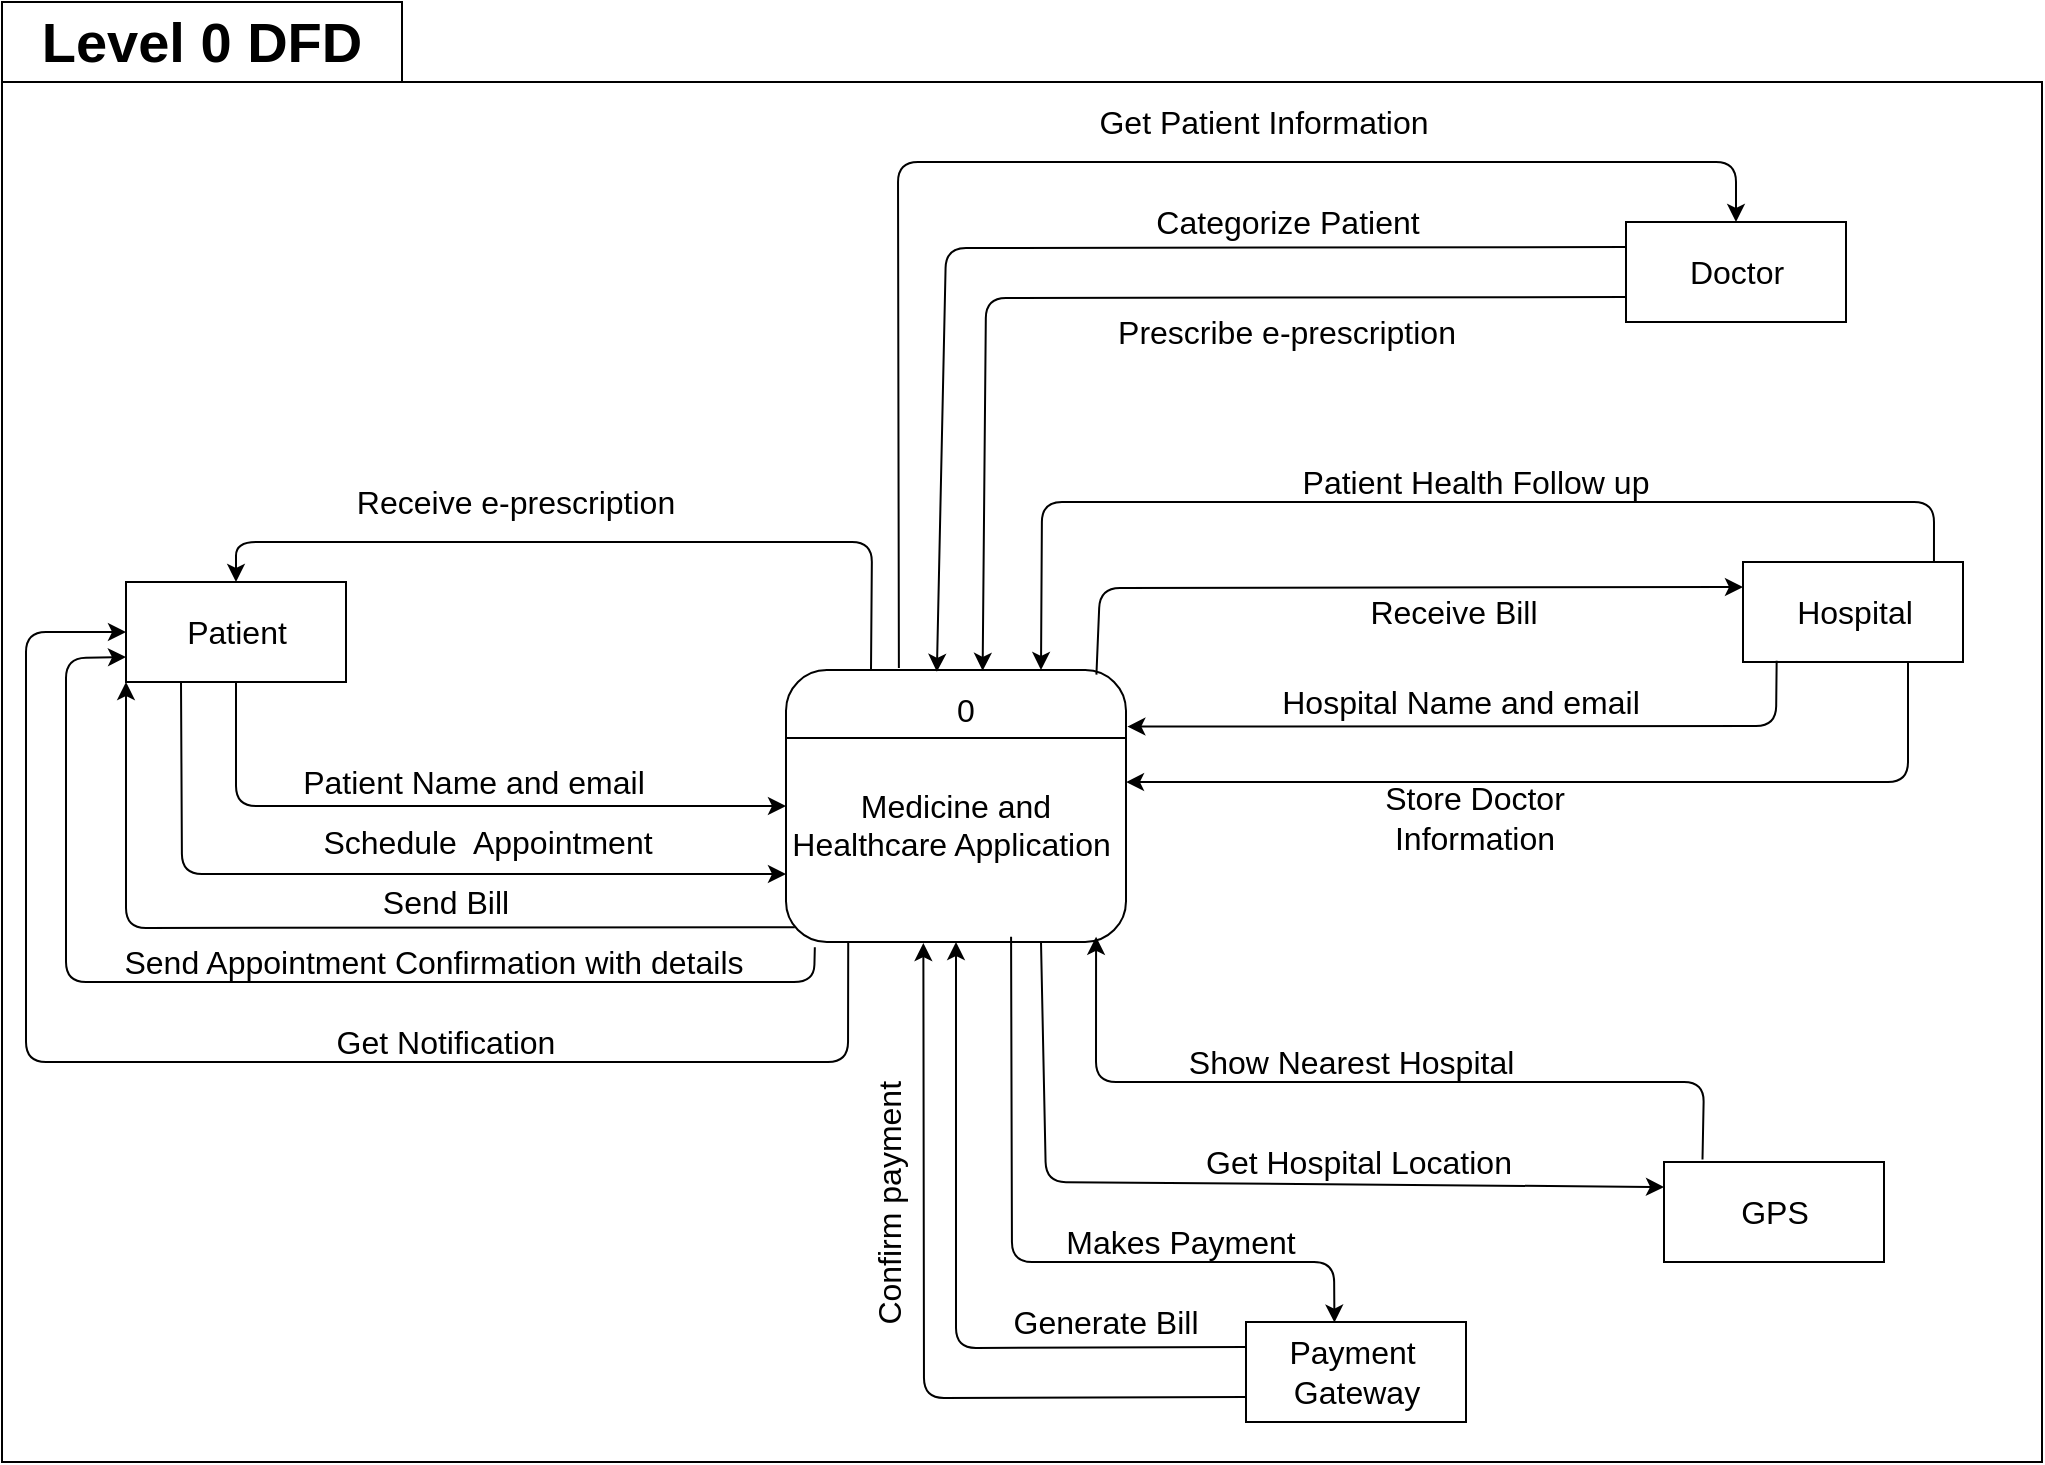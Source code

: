 <mxfile version="13.7.6" type="google" pages="2"><diagram id="n0ltQ5MOS4HCn6mkDo-N" name="Page-2"><mxGraphModel dx="3894" dy="2353" grid="1" gridSize="10" guides="1" tooltips="1" connect="1" arrows="1" fold="1" page="1" pageScale="1" pageWidth="1169" pageHeight="827" math="0" shadow="0"><root><mxCell id="7L7T8nn9Pk2g_AaVBzr5-0"/><mxCell id="7L7T8nn9Pk2g_AaVBzr5-1" parent="7L7T8nn9Pk2g_AaVBzr5-0"/><mxCell id="sIUhA7P2vgORAYLFx0n3-0" value="" style="rounded=0;whiteSpace=wrap;html=1;" parent="7L7T8nn9Pk2g_AaVBzr5-1" vertex="1"><mxGeometry x="-2220" y="-1510" width="1020" height="690" as="geometry"/></mxCell><mxCell id="AKsodkDoqC422xtEY7iV-0" value="&lt;font style=&quot;font-size: 28px&quot;&gt;&lt;b&gt;Level 0 DFD&lt;/b&gt;&lt;/font&gt;" style="text;html=1;fillColor=none;align=center;verticalAlign=middle;whiteSpace=wrap;rounded=0;strokeWidth=1;perimeterSpacing=1;strokeColor=#000000;" parent="7L7T8nn9Pk2g_AaVBzr5-1" vertex="1"><mxGeometry x="-2220" y="-1550" width="200" height="40" as="geometry"/></mxCell><mxCell id="LyWjm1lZr7exznHDwKu3-1" value="&lt;br style=&quot;font-size: 16px&quot;&gt;Medicine and Healthcare Application&amp;nbsp;" style="shape=ext;rounded=1;html=1;whiteSpace=wrap;fontSize=16;fontFamily=Helvetica;" parent="7L7T8nn9Pk2g_AaVBzr5-1" vertex="1"><mxGeometry x="-1828" y="-1216" width="170" height="136" as="geometry"/></mxCell><mxCell id="LyWjm1lZr7exznHDwKu3-2" value="" style="line;strokeWidth=1;fillColor=none;align=left;verticalAlign=middle;spacingTop=-1;spacingLeft=3;spacingRight=3;rotatable=0;labelPosition=right;points=[];portConstraint=eastwest;fontSize=16;fontFamily=Helvetica;" parent="7L7T8nn9Pk2g_AaVBzr5-1" vertex="1"><mxGeometry x="-1828" y="-1186" width="170" height="8" as="geometry"/></mxCell><mxCell id="LyWjm1lZr7exznHDwKu3-3" value="0" style="text;html=1;strokeColor=none;fillColor=none;align=center;verticalAlign=middle;whiteSpace=wrap;rounded=0;fontSize=16;fontFamily=Helvetica;" parent="7L7T8nn9Pk2g_AaVBzr5-1" vertex="1"><mxGeometry x="-1778" y="-1206" width="80" height="20" as="geometry"/></mxCell><mxCell id="fkoqMbYWAhvuqhhEELlv-0" value="Patient" style="html=1;fontSize=16;fontFamily=Helvetica;" parent="7L7T8nn9Pk2g_AaVBzr5-1" vertex="1"><mxGeometry x="-2158" y="-1260" width="110" height="50" as="geometry"/></mxCell><mxCell id="fkoqMbYWAhvuqhhEELlv-1" value="GPS" style="html=1;fontSize=16;fontFamily=Helvetica;" parent="7L7T8nn9Pk2g_AaVBzr5-1" vertex="1"><mxGeometry x="-1389" y="-970" width="110" height="50" as="geometry"/></mxCell><mxCell id="fkoqMbYWAhvuqhhEELlv-2" value="Hospital" style="html=1;fontSize=16;fontFamily=Helvetica;" parent="7L7T8nn9Pk2g_AaVBzr5-1" vertex="1"><mxGeometry x="-1349.5" y="-1270" width="110" height="50" as="geometry"/></mxCell><mxCell id="fkoqMbYWAhvuqhhEELlv-3" value="Doctor" style="html=1;fontSize=16;fontFamily=Helvetica;" parent="7L7T8nn9Pk2g_AaVBzr5-1" vertex="1"><mxGeometry x="-1408" y="-1440" width="110" height="50" as="geometry"/></mxCell><mxCell id="fkoqMbYWAhvuqhhEELlv-4" value="Payment&amp;nbsp;&lt;br&gt;Gateway" style="html=1;fontSize=16;fontFamily=Helvetica;" parent="7L7T8nn9Pk2g_AaVBzr5-1" vertex="1"><mxGeometry x="-1598" y="-890" width="110" height="50" as="geometry"/></mxCell><mxCell id="BB1X64zZvrNqUi1YJCht-0" value="" style="endArrow=classic;html=1;entryX=0;entryY=0.75;entryDx=0;entryDy=0;exitX=0.25;exitY=1;exitDx=0;exitDy=0;fontSize=16;" parent="7L7T8nn9Pk2g_AaVBzr5-1" source="fkoqMbYWAhvuqhhEELlv-0" target="LyWjm1lZr7exznHDwKu3-1" edge="1"><mxGeometry width="50" height="50" relative="1" as="geometry"><mxPoint x="-1618" y="-940" as="sourcePoint"/><mxPoint x="-1568" y="-990" as="targetPoint"/><Array as="points"><mxPoint x="-2130" y="-1114"/></Array></mxGeometry></mxCell><mxCell id="BB1X64zZvrNqUi1YJCht-1" value="" style="endArrow=classic;html=1;exitX=0.5;exitY=1;exitDx=0;exitDy=0;entryX=0;entryY=0.5;entryDx=0;entryDy=0;fontSize=16;" parent="7L7T8nn9Pk2g_AaVBzr5-1" source="fkoqMbYWAhvuqhhEELlv-0" target="LyWjm1lZr7exznHDwKu3-1" edge="1"><mxGeometry width="50" height="50" relative="1" as="geometry"><mxPoint x="-1618" y="-940" as="sourcePoint"/><mxPoint x="-1568" y="-990" as="targetPoint"/><Array as="points"><mxPoint x="-2103" y="-1148"/></Array></mxGeometry></mxCell><mxCell id="VKj2cX09CMtFDQlicGq6-0" value="Patient Name and email" style="text;html=1;strokeColor=none;fillColor=none;align=center;verticalAlign=middle;whiteSpace=wrap;rounded=0;fontSize=16;" parent="7L7T8nn9Pk2g_AaVBzr5-1" vertex="1"><mxGeometry x="-2080" y="-1168" width="192" height="16" as="geometry"/></mxCell><mxCell id="VKj2cX09CMtFDQlicGq6-2" value="Schedule&amp;nbsp; Appointment" style="text;html=1;strokeColor=none;fillColor=none;align=center;verticalAlign=middle;whiteSpace=wrap;rounded=0;fontSize=16;" parent="7L7T8nn9Pk2g_AaVBzr5-1" vertex="1"><mxGeometry x="-2068" y="-1140" width="182" height="20" as="geometry"/></mxCell><mxCell id="VKj2cX09CMtFDQlicGq6-3" value="" style="endArrow=classic;html=1;fontSize=16;exitX=0.026;exitY=0.946;exitDx=0;exitDy=0;exitPerimeter=0;entryX=0;entryY=1;entryDx=0;entryDy=0;" parent="7L7T8nn9Pk2g_AaVBzr5-1" source="LyWjm1lZr7exznHDwKu3-1" target="fkoqMbYWAhvuqhhEELlv-0" edge="1"><mxGeometry width="50" height="50" relative="1" as="geometry"><mxPoint x="-2078" y="-1030" as="sourcePoint"/><mxPoint x="-2028" y="-1080" as="targetPoint"/><Array as="points"><mxPoint x="-2158" y="-1087"/></Array></mxGeometry></mxCell><mxCell id="VKj2cX09CMtFDQlicGq6-4" value="" style="endArrow=classic;html=1;fontSize=16;exitX=0.026;exitY=0.946;exitDx=0;exitDy=0;exitPerimeter=0;entryX=0;entryY=0.75;entryDx=0;entryDy=0;" parent="7L7T8nn9Pk2g_AaVBzr5-1" target="fkoqMbYWAhvuqhhEELlv-0" edge="1"><mxGeometry width="50" height="50" relative="1" as="geometry"><mxPoint x="-1813.58" y="-1077.344" as="sourcePoint"/><mxPoint x="-2148" y="-1200" as="targetPoint"/><Array as="points"><mxPoint x="-1814" y="-1060"/><mxPoint x="-1998" y="-1060"/><mxPoint x="-2188" y="-1060"/><mxPoint x="-2188" y="-1222"/></Array></mxGeometry></mxCell><mxCell id="VKj2cX09CMtFDQlicGq6-5" value="" style="endArrow=classic;html=1;fontSize=16;entryX=0;entryY=0.5;entryDx=0;entryDy=0;exitX=0.183;exitY=1.004;exitDx=0;exitDy=0;exitPerimeter=0;" parent="7L7T8nn9Pk2g_AaVBzr5-1" source="LyWjm1lZr7exznHDwKu3-1" target="fkoqMbYWAhvuqhhEELlv-0" edge="1"><mxGeometry width="50" height="50" relative="1" as="geometry"><mxPoint x="-1804" y="-1040" as="sourcePoint"/><mxPoint x="-2138" y="-1190" as="targetPoint"/><Array as="points"><mxPoint x="-1797" y="-1020"/><mxPoint x="-2008" y="-1020"/><mxPoint x="-2208" y="-1020"/><mxPoint x="-2208" y="-1235"/></Array></mxGeometry></mxCell><mxCell id="VKj2cX09CMtFDQlicGq6-6" value="Send Bill" style="text;html=1;strokeColor=none;fillColor=none;align=center;verticalAlign=middle;whiteSpace=wrap;rounded=0;fontSize=16;" parent="7L7T8nn9Pk2g_AaVBzr5-1" vertex="1"><mxGeometry x="-2064" y="-1110" width="132" height="20" as="geometry"/></mxCell><mxCell id="VKj2cX09CMtFDQlicGq6-7" value="Send Appointment Confirmation with details" style="text;html=1;strokeColor=none;fillColor=none;align=center;verticalAlign=middle;whiteSpace=wrap;rounded=0;fontSize=16;" parent="7L7T8nn9Pk2g_AaVBzr5-1" vertex="1"><mxGeometry x="-2170" y="-1080" width="332" height="20" as="geometry"/></mxCell><mxCell id="Wsm2ka8TkvAC6tWOF1g0-0" value="" style="endArrow=classic;html=1;fontSize=16;entryX=0.404;entryY=1.004;entryDx=0;entryDy=0;entryPerimeter=0;exitX=0;exitY=0.75;exitDx=0;exitDy=0;" parent="7L7T8nn9Pk2g_AaVBzr5-1" source="fkoqMbYWAhvuqhhEELlv-4" target="LyWjm1lZr7exznHDwKu3-1" edge="1"><mxGeometry width="50" height="50" relative="1" as="geometry"><mxPoint x="-1758" y="-920" as="sourcePoint"/><mxPoint x="-1708" y="-970" as="targetPoint"/><Array as="points"><mxPoint x="-1759" y="-852"/></Array></mxGeometry></mxCell><mxCell id="Wsm2ka8TkvAC6tWOF1g0-1" value="" style="endArrow=classic;html=1;fontSize=16;entryX=0.402;entryY=0.006;entryDx=0;entryDy=0;entryPerimeter=0;exitX=0.662;exitY=0.981;exitDx=0;exitDy=0;exitPerimeter=0;" parent="7L7T8nn9Pk2g_AaVBzr5-1" source="LyWjm1lZr7exznHDwKu3-1" target="fkoqMbYWAhvuqhhEELlv-4" edge="1"><mxGeometry width="50" height="50" relative="1" as="geometry"><mxPoint x="-1758" y="-920" as="sourcePoint"/><mxPoint x="-1708" y="-970" as="targetPoint"/><Array as="points"><mxPoint x="-1715" y="-920"/><mxPoint x="-1554" y="-920"/></Array></mxGeometry></mxCell><mxCell id="Wsm2ka8TkvAC6tWOF1g0-2" value="Makes Payment " style="text;html=1;strokeColor=none;fillColor=none;align=center;verticalAlign=middle;whiteSpace=wrap;rounded=0;fontSize=16;" parent="7L7T8nn9Pk2g_AaVBzr5-1" vertex="1"><mxGeometry x="-1710" y="-940" width="159" height="20" as="geometry"/></mxCell><mxCell id="Wsm2ka8TkvAC6tWOF1g0-3" value="Confirm payment" style="text;html=1;strokeColor=none;fillColor=none;align=center;verticalAlign=middle;whiteSpace=wrap;rounded=0;fontSize=16;rotation=-90;" parent="7L7T8nn9Pk2g_AaVBzr5-1" vertex="1"><mxGeometry x="-1859.75" y="-960" width="166.25" height="20" as="geometry"/></mxCell><mxCell id="Wsm2ka8TkvAC6tWOF1g0-4" value="" style="endArrow=classic;html=1;fontSize=16;exitX=0.75;exitY=1;exitDx=0;exitDy=0;entryX=0;entryY=0.25;entryDx=0;entryDy=0;" parent="7L7T8nn9Pk2g_AaVBzr5-1" source="LyWjm1lZr7exznHDwKu3-1" target="fkoqMbYWAhvuqhhEELlv-1" edge="1"><mxGeometry width="50" height="50" relative="1" as="geometry"><mxPoint x="-1468" y="-1000" as="sourcePoint"/><mxPoint x="-1518" y="-950" as="targetPoint"/><Array as="points"><mxPoint x="-1698" y="-960"/></Array></mxGeometry></mxCell><mxCell id="Wsm2ka8TkvAC6tWOF1g0-5" value="" style="endArrow=classic;html=1;fontSize=16;entryX=0.912;entryY=0.981;entryDx=0;entryDy=0;exitX=0.175;exitY=-0.025;exitDx=0;exitDy=0;exitPerimeter=0;entryPerimeter=0;" parent="7L7T8nn9Pk2g_AaVBzr5-1" source="fkoqMbYWAhvuqhhEELlv-1" target="LyWjm1lZr7exznHDwKu3-1" edge="1"><mxGeometry width="50" height="50" relative="1" as="geometry"><mxPoint x="-1518" y="-950" as="sourcePoint"/><mxPoint x="-1468" y="-1000" as="targetPoint"/><Array as="points"><mxPoint x="-1369" y="-1010"/><mxPoint x="-1673" y="-1010"/></Array></mxGeometry></mxCell><mxCell id="Wsm2ka8TkvAC6tWOF1g0-12" value="&lt;div&gt;Show Nearest Hospital&amp;nbsp;&lt;br&gt;&lt;/div&gt;" style="text;html=1;strokeColor=none;fillColor=none;align=center;verticalAlign=middle;whiteSpace=wrap;rounded=0;fontSize=16;" parent="7L7T8nn9Pk2g_AaVBzr5-1" vertex="1"><mxGeometry x="-1637" y="-1030" width="188" height="20" as="geometry"/></mxCell><mxCell id="Wsm2ka8TkvAC6tWOF1g0-13" value="Get Hospital Location" style="text;html=1;strokeColor=none;fillColor=none;align=center;verticalAlign=middle;whiteSpace=wrap;rounded=0;fontSize=16;" parent="7L7T8nn9Pk2g_AaVBzr5-1" vertex="1"><mxGeometry x="-1642.63" y="-980" width="202.63" height="20" as="geometry"/></mxCell><mxCell id="Wsm2ka8TkvAC6tWOF1g0-15" value="" style="endArrow=classic;html=1;fontSize=16;entryX=1;entryY=0.412;entryDx=0;entryDy=0;entryPerimeter=0;exitX=0.75;exitY=1;exitDx=0;exitDy=0;" parent="7L7T8nn9Pk2g_AaVBzr5-1" source="fkoqMbYWAhvuqhhEELlv-2" target="LyWjm1lZr7exznHDwKu3-1" edge="1"><mxGeometry width="50" height="50" relative="1" as="geometry"><mxPoint x="-1678" y="-970" as="sourcePoint"/><mxPoint x="-1628" y="-1020" as="targetPoint"/><Array as="points"><mxPoint x="-1267" y="-1160"/></Array></mxGeometry></mxCell><mxCell id="Wsm2ka8TkvAC6tWOF1g0-16" value="" style="endArrow=classic;html=1;fontSize=16;entryX=0;entryY=0.25;entryDx=0;entryDy=0;exitX=0.913;exitY=0.017;exitDx=0;exitDy=0;exitPerimeter=0;" parent="7L7T8nn9Pk2g_AaVBzr5-1" source="LyWjm1lZr7exznHDwKu3-1" target="fkoqMbYWAhvuqhhEELlv-2" edge="1"><mxGeometry width="50" height="50" relative="1" as="geometry"><mxPoint x="-1678" y="-970" as="sourcePoint"/><mxPoint x="-1628" y="-1020" as="targetPoint"/><Array as="points"><mxPoint x="-1671" y="-1257"/></Array></mxGeometry></mxCell><mxCell id="Wsm2ka8TkvAC6tWOF1g0-17" value="" style="endArrow=classic;html=1;fontSize=16;exitX=0.153;exitY=0.987;exitDx=0;exitDy=0;exitPerimeter=0;entryX=1.004;entryY=-0.216;entryDx=0;entryDy=0;entryPerimeter=0;" parent="7L7T8nn9Pk2g_AaVBzr5-1" source="fkoqMbYWAhvuqhhEELlv-2" target="LyWjm1lZr7exznHDwKu3-2" edge="1"><mxGeometry width="50" height="50" relative="1" as="geometry"><mxPoint x="-1628" y="-1020" as="sourcePoint"/><mxPoint x="-1638" y="-1190" as="targetPoint"/><Array as="points"><mxPoint x="-1333" y="-1188"/></Array></mxGeometry></mxCell><mxCell id="Wsm2ka8TkvAC6tWOF1g0-18" value="" style="endArrow=classic;html=1;fontSize=16;entryX=0.75;entryY=0;entryDx=0;entryDy=0;exitX=0.868;exitY=-0.004;exitDx=0;exitDy=0;exitPerimeter=0;" parent="7L7T8nn9Pk2g_AaVBzr5-1" source="fkoqMbYWAhvuqhhEELlv-2" target="LyWjm1lZr7exznHDwKu3-1" edge="1"><mxGeometry width="50" height="50" relative="1" as="geometry"><mxPoint x="-1254" y="-1272" as="sourcePoint"/><mxPoint x="-1558" y="-970" as="targetPoint"/><Array as="points"><mxPoint x="-1254" y="-1300"/><mxPoint x="-1700" y="-1300"/></Array></mxGeometry></mxCell><mxCell id="Wsm2ka8TkvAC6tWOF1g0-19" value="Patient Health Follow up" style="text;html=1;strokeColor=none;fillColor=none;align=center;verticalAlign=middle;whiteSpace=wrap;rounded=0;fontSize=16;" parent="7L7T8nn9Pk2g_AaVBzr5-1" vertex="1"><mxGeometry x="-1608" y="-1320" width="250" height="20" as="geometry"/></mxCell><mxCell id="Wsm2ka8TkvAC6tWOF1g0-20" value="" style="endArrow=classic;html=1;fontSize=16;exitX=0.25;exitY=0;exitDx=0;exitDy=0;entryX=0.5;entryY=0;entryDx=0;entryDy=0;" parent="7L7T8nn9Pk2g_AaVBzr5-1" source="LyWjm1lZr7exznHDwKu3-1" target="fkoqMbYWAhvuqhhEELlv-0" edge="1"><mxGeometry width="50" height="50" relative="1" as="geometry"><mxPoint x="-1768" y="-890" as="sourcePoint"/><mxPoint x="-2272.286" y="-910" as="targetPoint"/><Array as="points"><mxPoint x="-1785" y="-1280"/><mxPoint x="-2103" y="-1280"/></Array></mxGeometry></mxCell><mxCell id="Wsm2ka8TkvAC6tWOF1g0-21" value="Receive e-prescription" style="text;html=1;strokeColor=none;fillColor=none;align=center;verticalAlign=middle;whiteSpace=wrap;rounded=0;fontSize=16;" parent="7L7T8nn9Pk2g_AaVBzr5-1" vertex="1"><mxGeometry x="-2078" y="-1310" width="230" height="20" as="geometry"/></mxCell><mxCell id="Wsm2ka8TkvAC6tWOF1g0-22" value="" style="endArrow=classic;html=1;fontSize=16;entryX=0.5;entryY=1;entryDx=0;entryDy=0;exitX=0;exitY=0.25;exitDx=0;exitDy=0;" parent="7L7T8nn9Pk2g_AaVBzr5-1" source="fkoqMbYWAhvuqhhEELlv-4" target="LyWjm1lZr7exznHDwKu3-1" edge="1"><mxGeometry width="50" height="50" relative="1" as="geometry"><mxPoint x="-1558" y="-980" as="sourcePoint"/><mxPoint x="-1508" y="-1030" as="targetPoint"/><Array as="points"><mxPoint x="-1743" y="-877"/></Array></mxGeometry></mxCell><mxCell id="Wsm2ka8TkvAC6tWOF1g0-23" value="Generate Bill" style="text;html=1;strokeColor=none;fillColor=none;align=center;verticalAlign=middle;whiteSpace=wrap;rounded=0;fontSize=16;" parent="7L7T8nn9Pk2g_AaVBzr5-1" vertex="1"><mxGeometry x="-1738" y="-900" width="140" height="20" as="geometry"/></mxCell><mxCell id="Wsm2ka8TkvAC6tWOF1g0-25" value="Store Doctor&lt;br/&gt;Information&lt;br/&gt;" style="text;html=1;strokeColor=none;fillColor=none;align=center;verticalAlign=middle;whiteSpace=wrap;rounded=0;fontSize=16;" parent="7L7T8nn9Pk2g_AaVBzr5-1" vertex="1"><mxGeometry x="-1578" y="-1152" width="189" height="20" as="geometry"/></mxCell><mxCell id="Wsm2ka8TkvAC6tWOF1g0-26" value="Hospital Name and email" style="text;html=1;strokeColor=none;fillColor=none;align=center;verticalAlign=middle;whiteSpace=wrap;rounded=0;fontSize=16;" parent="7L7T8nn9Pk2g_AaVBzr5-1" vertex="1"><mxGeometry x="-1593.5" y="-1210" width="204.5" height="20" as="geometry"/></mxCell><mxCell id="Wsm2ka8TkvAC6tWOF1g0-27" value="Receive Bill" style="text;html=1;strokeColor=none;fillColor=none;align=center;verticalAlign=middle;whiteSpace=wrap;rounded=0;fontSize=16;" parent="7L7T8nn9Pk2g_AaVBzr5-1" vertex="1"><mxGeometry x="-1599" y="-1255" width="210" height="20" as="geometry"/></mxCell><mxCell id="Wsm2ka8TkvAC6tWOF1g0-31" value="" style="endArrow=classic;html=1;fontSize=16;exitX=0;exitY=0.75;exitDx=0;exitDy=0;entryX=0.604;entryY=-0.479;entryDx=0;entryDy=0;entryPerimeter=0;" parent="7L7T8nn9Pk2g_AaVBzr5-1" source="fkoqMbYWAhvuqhhEELlv-3" target="LyWjm1lZr7exznHDwKu3-3" edge="1"><mxGeometry width="50" height="50" relative="1" as="geometry"><mxPoint x="-1678" y="-980" as="sourcePoint"/><mxPoint x="-1718" y="-1220" as="targetPoint"/><Array as="points"><mxPoint x="-1728" y="-1402"/></Array></mxGeometry></mxCell><mxCell id="Wsm2ka8TkvAC6tWOF1g0-32" value="Prescribe e-prescription&lt;br/&gt;" style="text;html=1;strokeColor=none;fillColor=none;align=center;verticalAlign=middle;whiteSpace=wrap;rounded=0;fontSize=16;" parent="7L7T8nn9Pk2g_AaVBzr5-1" vertex="1"><mxGeometry x="-1698" y="-1400" width="241.25" height="30" as="geometry"/></mxCell><mxCell id="Wsm2ka8TkvAC6tWOF1g0-33" value="" style="endArrow=classic;html=1;fontSize=16;exitX=0;exitY=0.25;exitDx=0;exitDy=0;entryX=0.318;entryY=-0.455;entryDx=0;entryDy=0;entryPerimeter=0;" parent="7L7T8nn9Pk2g_AaVBzr5-1" source="fkoqMbYWAhvuqhhEELlv-3" target="LyWjm1lZr7exznHDwKu3-3" edge="1"><mxGeometry width="50" height="50" relative="1" as="geometry"><mxPoint x="-1848" y="-1370" as="sourcePoint"/><mxPoint x="-1748" y="-1220" as="targetPoint"/><Array as="points"><mxPoint x="-1748" y="-1427"/></Array></mxGeometry></mxCell><mxCell id="Wsm2ka8TkvAC6tWOF1g0-34" value="Categorize Patient" style="text;html=1;strokeColor=none;fillColor=none;align=center;verticalAlign=middle;whiteSpace=wrap;rounded=0;fontSize=16;" parent="7L7T8nn9Pk2g_AaVBzr5-1" vertex="1"><mxGeometry x="-1675.25" y="-1450" width="195.62" height="20" as="geometry"/></mxCell><mxCell id="Wsm2ka8TkvAC6tWOF1g0-36" value="" style="endArrow=classic;html=1;fontSize=16;entryX=0.5;entryY=0;entryDx=0;entryDy=0;exitX=0.332;exitY=-0.007;exitDx=0;exitDy=0;exitPerimeter=0;" parent="7L7T8nn9Pk2g_AaVBzr5-1" source="LyWjm1lZr7exznHDwKu3-1" target="fkoqMbYWAhvuqhhEELlv-3" edge="1"><mxGeometry width="50" height="50" relative="1" as="geometry"><mxPoint x="-1508" y="-1070" as="sourcePoint"/><mxPoint x="-1458" y="-1120" as="targetPoint"/><Array as="points"><mxPoint x="-1772" y="-1470"/><mxPoint x="-1353" y="-1470"/></Array></mxGeometry></mxCell><mxCell id="Wsm2ka8TkvAC6tWOF1g0-37" value="&lt;div&gt;Get Patient Information&lt;br&gt;&lt;/div&gt;" style="text;html=1;strokeColor=none;fillColor=none;align=center;verticalAlign=middle;whiteSpace=wrap;rounded=0;fontSize=16;" parent="7L7T8nn9Pk2g_AaVBzr5-1" vertex="1"><mxGeometry x="-1710" y="-1500" width="242.44" height="20" as="geometry"/></mxCell><mxCell id="fxqT4SPPS3BI62hIH9YG-0" value="&lt;font style=&quot;font-size: 16px&quot;&gt;Get Notification&lt;/font&gt;" style="text;html=1;strokeColor=none;fillColor=none;align=center;verticalAlign=middle;whiteSpace=wrap;rounded=0;" parent="7L7T8nn9Pk2g_AaVBzr5-1" vertex="1"><mxGeometry x="-2057" y="-1040" width="118" height="20" as="geometry"/></mxCell></root></mxGraphModel></diagram><diagram id="VMus7tJ1jQFnTEHc7Ryu" name="Page-1"><mxGraphModel dx="4228" dy="2503" grid="1" gridSize="10" guides="1" tooltips="1" connect="1" arrows="1" fold="1" page="1" pageScale="1" pageWidth="1169" pageHeight="827" math="0" shadow="0"><root><mxCell id="0"/><mxCell id="1" parent="0"/><mxCell id="uEfOJvL43_lQX-AQv-xb-26" value="" style="rounded=0;whiteSpace=wrap;html=1;" parent="1" vertex="1"><mxGeometry x="-2250" y="-960" width="1330" height="1310" as="geometry"/></mxCell><mxCell id="11O_8xqTMvR5he0SFy9h-5" value="" style="endArrow=classic;html=1;exitX=0.25;exitY=1;exitDx=0;exitDy=0;entryX=0.5;entryY=0;entryDx=0;entryDy=0;" parent="1" source="xlh1G5fPJGvADs1FMbXj-70" target="11O_8xqTMvR5he0SFy9h-4" edge="1"><mxGeometry width="50" height="50" relative="1" as="geometry"><mxPoint x="-1600" y="-100" as="sourcePoint"/><mxPoint x="-1650" y="-50" as="targetPoint"/><Array as="points"><mxPoint x="-1460" y="-340"/><mxPoint x="-1595" y="-340"/></Array></mxGeometry></mxCell><mxCell id="xlh1G5fPJGvADs1FMbXj-3" value="&lt;br style=&quot;font-size: 18px;&quot;&gt;patient&amp;nbsp;&lt;br style=&quot;font-size: 18px;&quot;&gt;Registration" style="shape=ext;rounded=1;html=1;whiteSpace=wrap;fontSize=18;fontFamily=Helvetica;" parent="1" vertex="1"><mxGeometry x="-2037.5" y="-370" width="150" height="110" as="geometry"/></mxCell><mxCell id="xlh1G5fPJGvADs1FMbXj-4" value="Patient" style="html=1;fontSize=18;fontFamily=Helvetica;" parent="1" vertex="1"><mxGeometry x="-2017.5" y="-610" width="110" height="50" as="geometry"/></mxCell><mxCell id="xlh1G5fPJGvADs1FMbXj-5" value="" style="line;strokeWidth=1;fillColor=none;align=left;verticalAlign=middle;spacingTop=-1;spacingLeft=3;spacingRight=3;rotatable=0;labelPosition=right;points=[];portConstraint=eastwest;fontSize=18;fontFamily=Helvetica;" parent="1" vertex="1"><mxGeometry x="-2037.5" y="-340" width="150" height="8" as="geometry"/></mxCell><mxCell id="xlh1G5fPJGvADs1FMbXj-10" value="" style="shape=partialRectangle;whiteSpace=wrap;html=1;left=0;right=0;fillColor=none;fontSize=18;fontFamily=Helvetica;" parent="1" vertex="1"><mxGeometry x="-1822.5" y="-650" width="235" height="50" as="geometry"/></mxCell><mxCell id="xlh1G5fPJGvADs1FMbXj-11" value="" style="line;strokeWidth=2;direction=south;html=1;fontSize=18;fontFamily=Helvetica;" parent="1" vertex="1"><mxGeometry x="-1827.5" y="-650" width="10" height="50" as="geometry"/></mxCell><mxCell id="xlh1G5fPJGvADs1FMbXj-13" value="" style="line;strokeWidth=2;direction=south;html=1;fontSize=18;fontFamily=Helvetica;" parent="1" vertex="1"><mxGeometry x="-1777.5" y="-650" width="10" height="50" as="geometry"/></mxCell><mxCell id="xlh1G5fPJGvADs1FMbXj-14" value="1.0" style="text;html=1;strokeColor=none;fillColor=none;align=center;verticalAlign=middle;whiteSpace=wrap;rounded=0;fontSize=18;fontFamily=Helvetica;" parent="1" vertex="1"><mxGeometry x="-1987.5" y="-360" width="50" height="20" as="geometry"/></mxCell><mxCell id="xlh1G5fPJGvADs1FMbXj-15" value="D1" style="text;html=1;strokeColor=none;fillColor=none;align=center;verticalAlign=middle;whiteSpace=wrap;rounded=0;fontSize=18;fontFamily=Helvetica;" parent="1" vertex="1"><mxGeometry x="-1817.5" y="-645" width="40" height="40" as="geometry"/></mxCell><mxCell id="xlh1G5fPJGvADs1FMbXj-16" value="Patient Information" style="text;html=1;strokeColor=none;fillColor=none;align=center;verticalAlign=middle;whiteSpace=wrap;rounded=0;fontSize=18;fontFamily=Helvetica;" parent="1" vertex="1"><mxGeometry x="-1772.5" y="-645" width="160" height="40" as="geometry"/></mxCell><mxCell id="xlh1G5fPJGvADs1FMbXj-17" value="" style="endArrow=classic;html=1;fontSize=18;exitX=0.5;exitY=1;exitDx=0;exitDy=0;entryX=0.5;entryY=0;entryDx=0;entryDy=0;fontFamily=Helvetica;" parent="1" source="xlh1G5fPJGvADs1FMbXj-4" target="xlh1G5fPJGvADs1FMbXj-3" edge="1"><mxGeometry width="50" height="50" relative="1" as="geometry"><mxPoint x="-1757.5" y="-300" as="sourcePoint"/><mxPoint x="-1707.5" y="-350" as="targetPoint"/></mxGeometry></mxCell><mxCell id="xlh1G5fPJGvADs1FMbXj-18" value="" style="endArrow=classic;html=1;fontSize=18;exitX=1;exitY=0.5;exitDx=0;exitDy=0;entryX=0.75;entryY=0.5;entryDx=0;entryDy=0;entryPerimeter=0;fontFamily=Helvetica;" parent="1" source="xlh1G5fPJGvADs1FMbXj-3" target="xlh1G5fPJGvADs1FMbXj-11" edge="1"><mxGeometry width="50" height="50" relative="1" as="geometry"><mxPoint x="-1757.5" y="-450" as="sourcePoint"/><mxPoint x="-1707.5" y="-500" as="targetPoint"/><Array as="points"><mxPoint x="-1837.5" y="-315"/><mxPoint x="-1837.5" y="-612"/></Array></mxGeometry></mxCell><mxCell id="xlh1G5fPJGvADs1FMbXj-19" value="Patient Name &lt;br&gt;and email" style="text;html=1;strokeColor=none;fillColor=none;align=center;verticalAlign=middle;whiteSpace=wrap;rounded=0;fontSize=18;rotation=-90;fontFamily=Helvetica;" parent="1" vertex="1"><mxGeometry x="-2059" y="-475" width="155" height="20" as="geometry"/></mxCell><mxCell id="xlh1G5fPJGvADs1FMbXj-20" value="Store Patient Information" style="text;html=1;strokeColor=none;fillColor=none;align=center;verticalAlign=middle;whiteSpace=wrap;rounded=0;fontSize=18;rotation=-90;fontFamily=Helvetica;" parent="1" vertex="1"><mxGeometry x="-1962.5" y="-495" width="230" height="20" as="geometry"/></mxCell><mxCell id="xlh1G5fPJGvADs1FMbXj-21" value="" style="endArrow=classic;html=1;fontSize=18;exitX=0;exitY=0.5;exitDx=0;exitDy=0;entryX=0.5;entryY=0;entryDx=0;entryDy=0;fontFamily=Helvetica;" parent="1" source="xlh1G5fPJGvADs1FMbXj-4" target="xlh1G5fPJGvADs1FMbXj-22" edge="1"><mxGeometry width="50" height="50" relative="1" as="geometry"><mxPoint x="-1977.5" y="-290" as="sourcePoint"/><mxPoint x="-2067.5" y="-80" as="targetPoint"/><Array as="points"><mxPoint x="-2122.5" y="-585"/></Array></mxGeometry></mxCell><mxCell id="xlh1G5fPJGvADs1FMbXj-22" value="&lt;br&gt;Make&amp;nbsp;&lt;br&gt;Appointment" style="shape=ext;rounded=1;html=1;whiteSpace=wrap;fontSize=18;fontFamily=Helvetica;" parent="1" vertex="1"><mxGeometry x="-2197.5" y="-142" width="150" height="110" as="geometry"/></mxCell><mxCell id="xlh1G5fPJGvADs1FMbXj-23" value="" style="line;strokeWidth=1;fillColor=none;align=left;verticalAlign=middle;spacingTop=-1;spacingLeft=3;spacingRight=3;rotatable=0;labelPosition=right;points=[];portConstraint=eastwest;fontSize=18;fontFamily=Helvetica;" parent="1" vertex="1"><mxGeometry x="-2197.5" y="-112" width="150" height="8" as="geometry"/></mxCell><mxCell id="xlh1G5fPJGvADs1FMbXj-24" value="2.0" style="text;html=1;strokeColor=none;fillColor=none;align=center;verticalAlign=middle;whiteSpace=wrap;rounded=0;fontSize=18;fontFamily=Helvetica;" parent="1" vertex="1"><mxGeometry x="-2147.5" y="-132" width="50" height="20" as="geometry"/></mxCell><mxCell id="xlh1G5fPJGvADs1FMbXj-25" value="&lt;div style=&quot;text-align: center&quot;&gt;&lt;span&gt;Schedule&amp;nbsp; Appointment&lt;/span&gt;&lt;/div&gt;" style="text;whiteSpace=wrap;html=1;fontSize=18;rotation=-90;fontFamily=Helvetica;" parent="1" vertex="1"><mxGeometry x="-2235" y="-367.5" width="200" height="40" as="geometry"/></mxCell><mxCell id="xlh1G5fPJGvADs1FMbXj-31" value="" style="shape=partialRectangle;whiteSpace=wrap;html=1;left=0;right=0;fillColor=none;fontSize=18;fontFamily=Helvetica;" parent="1" vertex="1"><mxGeometry x="-1862.5" y="-30" width="235" height="50" as="geometry"/></mxCell><mxCell id="xlh1G5fPJGvADs1FMbXj-32" value="" style="line;strokeWidth=2;direction=south;html=1;fontSize=18;fontFamily=Helvetica;" parent="1" vertex="1"><mxGeometry x="-1867.5" y="-30" width="10" height="50" as="geometry"/></mxCell><mxCell id="xlh1G5fPJGvADs1FMbXj-33" value="" style="line;strokeWidth=2;direction=south;html=1;fontSize=18;fontFamily=Helvetica;" parent="1" vertex="1"><mxGeometry x="-1817.5" y="-30" width="10" height="50" as="geometry"/></mxCell><mxCell id="xlh1G5fPJGvADs1FMbXj-34" value="D4" style="text;html=1;strokeColor=none;fillColor=none;align=center;verticalAlign=middle;whiteSpace=wrap;rounded=0;fontSize=18;fontFamily=Helvetica;" parent="1" vertex="1"><mxGeometry x="-1857.5" y="-25" width="40" height="40" as="geometry"/></mxCell><mxCell id="xlh1G5fPJGvADs1FMbXj-35" value="Disease List" style="text;html=1;strokeColor=none;fillColor=none;align=center;verticalAlign=middle;whiteSpace=wrap;rounded=0;fontSize=18;fontFamily=Helvetica;" parent="1" vertex="1"><mxGeometry x="-1800" y="-25" width="125" height="40" as="geometry"/></mxCell><mxCell id="xlh1G5fPJGvADs1FMbXj-36" value="" style="shape=partialRectangle;whiteSpace=wrap;html=1;left=0;right=0;fillColor=none;fontSize=18;fontFamily=Helvetica;" parent="1" vertex="1"><mxGeometry x="-1862.5" y="-240" width="235" height="50" as="geometry"/></mxCell><mxCell id="xlh1G5fPJGvADs1FMbXj-37" value="" style="line;strokeWidth=2;direction=south;html=1;fontSize=18;fontFamily=Helvetica;" parent="1" vertex="1"><mxGeometry x="-1867.5" y="-240" width="10" height="50" as="geometry"/></mxCell><mxCell id="xlh1G5fPJGvADs1FMbXj-38" value="" style="line;strokeWidth=2;direction=south;html=1;fontSize=18;fontFamily=Helvetica;" parent="1" vertex="1"><mxGeometry x="-1817.5" y="-240" width="10" height="50" as="geometry"/></mxCell><mxCell id="xlh1G5fPJGvADs1FMbXj-39" value="D2" style="text;html=1;strokeColor=none;fillColor=none;align=center;verticalAlign=middle;whiteSpace=wrap;rounded=0;fontSize=18;fontFamily=Helvetica;" parent="1" vertex="1"><mxGeometry x="-1857.5" y="-235" width="40" height="40" as="geometry"/></mxCell><mxCell id="xlh1G5fPJGvADs1FMbXj-40" value="Hospital Information" style="text;html=1;strokeColor=none;fillColor=none;align=center;verticalAlign=middle;whiteSpace=wrap;rounded=0;fontSize=18;fontFamily=Helvetica;" parent="1" vertex="1"><mxGeometry x="-1812.5" y="-235" width="185" height="40" as="geometry"/></mxCell><mxCell id="xlh1G5fPJGvADs1FMbXj-41" value="" style="endArrow=classic;html=1;fontFamily=Helvetica;fontSize=18;exitX=0;exitY=0.5;exitDx=0;exitDy=0;entryX=0.842;entryY=-0.019;entryDx=0;entryDy=0;entryPerimeter=0;" parent="1" source="xlh1G5fPJGvADs1FMbXj-36" target="xlh1G5fPJGvADs1FMbXj-22" edge="1"><mxGeometry width="50" height="50" relative="1" as="geometry"><mxPoint x="-1837.5" y="-160" as="sourcePoint"/><mxPoint x="-1887.5" y="-110" as="targetPoint"/><Array as="points"><mxPoint x="-1967.5" y="-215"/><mxPoint x="-2071.5" y="-215"/></Array></mxGeometry></mxCell><mxCell id="xlh1G5fPJGvADs1FMbXj-42" value="" style="endArrow=classic;html=1;fontFamily=Helvetica;fontSize=18;exitX=0.514;exitY=0.457;exitDx=0;exitDy=0;entryX=1;entryY=0.5;entryDx=0;entryDy=0;exitPerimeter=0;" parent="1" source="xlh1G5fPJGvADs1FMbXj-83" target="xlh1G5fPJGvADs1FMbXj-22" edge="1"><mxGeometry width="50" height="50" relative="1" as="geometry"><mxPoint x="-1857.5" y="-85" as="sourcePoint"/><mxPoint x="-1887.5" y="-110" as="targetPoint"/><Array as="points"/></mxGeometry></mxCell><mxCell id="xlh1G5fPJGvADs1FMbXj-43" value="" style="endArrow=classic;html=1;fontFamily=Helvetica;fontSize=18;exitX=0.75;exitY=0.5;exitDx=0;exitDy=0;entryX=0.75;entryY=1;entryDx=0;entryDy=0;exitPerimeter=0;" parent="1" source="xlh1G5fPJGvADs1FMbXj-32" target="xlh1G5fPJGvADs1FMbXj-22" edge="1"><mxGeometry width="50" height="50" relative="1" as="geometry"><mxPoint x="-1837.5" y="-160" as="sourcePoint"/><mxPoint x="-1887.5" y="-110" as="targetPoint"/><Array as="points"><mxPoint x="-1967.5" y="8"/><mxPoint x="-2084.5" y="8"/></Array></mxGeometry></mxCell><mxCell id="xlh1G5fPJGvADs1FMbXj-44" value="" style="endArrow=classic;html=1;fontFamily=Helvetica;fontSize=18;exitX=0.422;exitY=1.009;exitDx=0;exitDy=0;entryX=0.364;entryY=1.008;entryDx=0;entryDy=0;exitPerimeter=0;entryPerimeter=0;" parent="1" source="xlh1G5fPJGvADs1FMbXj-22" target="xlh1G5fPJGvADs1FMbXj-47" edge="1"><mxGeometry width="50" height="50" relative="1" as="geometry"><mxPoint x="-1627.5" y="-110" as="sourcePoint"/><mxPoint x="-1517.5" y="-270" as="targetPoint"/><Array as="points"><mxPoint x="-2134" y="160"/><mxPoint x="-1800" y="160"/><mxPoint x="-1458" y="160"/></Array></mxGeometry></mxCell><mxCell id="xlh1G5fPJGvADs1FMbXj-45" value="" style="endArrow=classic;html=1;fontFamily=Helvetica;fontSize=18;entryX=0.607;entryY=1.023;entryDx=0;entryDy=0;entryPerimeter=0;exitX=0.137;exitY=0.995;exitDx=0;exitDy=0;exitPerimeter=0;" parent="1" source="xlh1G5fPJGvADs1FMbXj-22" target="xlh1G5fPJGvADs1FMbXj-47" edge="1"><mxGeometry width="50" height="50" relative="1" as="geometry"><mxPoint x="-2120" y="80" as="sourcePoint"/><mxPoint x="-1577.5" y="-160" as="targetPoint"/><Array as="points"><mxPoint x="-2177" y="250"/><mxPoint x="-1421" y="250"/></Array></mxGeometry></mxCell><mxCell id="xlh1G5fPJGvADs1FMbXj-46" value="" style="endArrow=classic;html=1;fontFamily=Helvetica;fontSize=18;entryX=0.5;entryY=1;entryDx=0;entryDy=0;" parent="1" target="xlh1G5fPJGvADs1FMbXj-47" edge="1"><mxGeometry width="50" height="50" relative="1" as="geometry"><mxPoint x="-2150" y="-30" as="sourcePoint"/><mxPoint x="-1557.5" y="-60" as="targetPoint"/><Array as="points"><mxPoint x="-2150" y="210"/><mxPoint x="-1437" y="210"/></Array></mxGeometry></mxCell><mxCell id="xlh1G5fPJGvADs1FMbXj-47" value="&lt;br&gt;Confirm&amp;nbsp;&amp;nbsp;&lt;br&gt;Appointment" style="shape=ext;rounded=1;html=1;whiteSpace=wrap;fontSize=18;fontFamily=Helvetica;" parent="1" vertex="1"><mxGeometry x="-1512.5" y="-180" width="150" height="110" as="geometry"/></mxCell><mxCell id="xlh1G5fPJGvADs1FMbXj-48" value="" style="line;strokeWidth=1;fillColor=none;align=left;verticalAlign=middle;spacingTop=-1;spacingLeft=3;spacingRight=3;rotatable=0;labelPosition=right;points=[];portConstraint=eastwest;fontSize=18;fontFamily=Helvetica;" parent="1" vertex="1"><mxGeometry x="-1512.5" y="-150" width="150" height="8" as="geometry"/></mxCell><mxCell id="xlh1G5fPJGvADs1FMbXj-49" value="3.0" style="text;html=1;strokeColor=none;fillColor=none;align=center;verticalAlign=middle;whiteSpace=wrap;rounded=0;fontSize=18;fontFamily=Helvetica;" parent="1" vertex="1"><mxGeometry x="-1462.5" y="-170" width="50" height="20" as="geometry"/></mxCell><mxCell id="xlh1G5fPJGvADs1FMbXj-50" value="" style="endArrow=classic;html=1;fontFamily=Helvetica;fontSize=18;exitX=1;exitY=0.5;exitDx=0;exitDy=0;entryX=0;entryY=0.5;entryDx=0;entryDy=0;" parent="1" source="xlh1G5fPJGvADs1FMbXj-47" target="xlh1G5fPJGvADs1FMbXj-51" edge="1"><mxGeometry width="50" height="50" relative="1" as="geometry"><mxPoint x="-1637.5" y="-110" as="sourcePoint"/><mxPoint x="-1207.5" y="-130" as="targetPoint"/></mxGeometry></mxCell><mxCell id="xlh1G5fPJGvADs1FMbXj-51" value="Payment &lt;br&gt;Gateway" style="html=1;fontSize=18;fontFamily=Helvetica;" parent="1" vertex="1"><mxGeometry x="-1169" y="-154" width="110" height="50" as="geometry"/></mxCell><mxCell id="xlh1G5fPJGvADs1FMbXj-52" value="" style="endArrow=classic;html=1;fontFamily=Helvetica;fontSize=18;entryX=0.75;entryY=0;entryDx=0;entryDy=0;" parent="1" target="xlh1G5fPJGvADs1FMbXj-47" edge="1"><mxGeometry width="50" height="50" relative="1" as="geometry"><mxPoint x="-1119" y="-154" as="sourcePoint"/><mxPoint x="-1387.5" y="-350" as="targetPoint"/><Array as="points"><mxPoint x="-1119" y="-230"/><mxPoint x="-1399.5" y="-230"/></Array></mxGeometry></mxCell><mxCell id="xlh1G5fPJGvADs1FMbXj-53" value="Confirm payment" style="text;html=1;strokeColor=none;fillColor=none;align=center;verticalAlign=middle;whiteSpace=wrap;rounded=0;fontFamily=Helvetica;fontSize=18;" parent="1" vertex="1"><mxGeometry x="-1362.5" y="-260" width="220" height="25" as="geometry"/></mxCell><mxCell id="xlh1G5fPJGvADs1FMbXj-54" value="Send Appointment Confirmation with details&amp;nbsp;" style="text;html=1;strokeColor=none;fillColor=none;align=center;verticalAlign=middle;whiteSpace=wrap;rounded=0;fontFamily=Helvetica;fontSize=18;" parent="1" vertex="1"><mxGeometry x="-2059" y="300" width="510" height="35" as="geometry"/></mxCell><mxCell id="xlh1G5fPJGvADs1FMbXj-55" value="" style="endArrow=classic;html=1;fontFamily=Helvetica;fontSize=18;exitX=0.75;exitY=1;exitDx=0;exitDy=0;entryX=0;entryY=0.25;entryDx=0;entryDy=0;" parent="1" source="xlh1G5fPJGvADs1FMbXj-47" target="xlh1G5fPJGvADs1FMbXj-4" edge="1"><mxGeometry width="50" height="50" relative="1" as="geometry"><mxPoint x="-1417.5" y="-180" as="sourcePoint"/><mxPoint x="-1427.5" y="-670" as="targetPoint"/><Array as="points"><mxPoint x="-1400" y="290"/><mxPoint x="-2207" y="290"/><mxPoint x="-2207.5" y="-598"/></Array></mxGeometry></mxCell><mxCell id="xlh1G5fPJGvADs1FMbXj-56" value="Makes Payment" style="text;html=1;strokeColor=none;fillColor=none;align=center;verticalAlign=middle;whiteSpace=wrap;rounded=0;fontFamily=Helvetica;fontSize=18;" parent="1" vertex="1"><mxGeometry x="-1339" y="-120" width="160" height="20" as="geometry"/></mxCell><mxCell id="xlh1G5fPJGvADs1FMbXj-57" value="Get Doctor Information" style="text;html=1;strokeColor=none;fillColor=none;align=center;verticalAlign=middle;whiteSpace=wrap;rounded=0;fontFamily=Helvetica;fontSize=18;" parent="1" vertex="1"><mxGeometry x="-2017.5" y="-120" width="110" height="20" as="geometry"/></mxCell><mxCell id="xlh1G5fPJGvADs1FMbXj-58" value="Get Hospital Information" style="text;html=1;strokeColor=none;fillColor=none;align=center;verticalAlign=middle;whiteSpace=wrap;rounded=0;fontFamily=Helvetica;fontSize=18;" parent="1" vertex="1"><mxGeometry x="-2065" y="-200" width="177.5" height="20" as="geometry"/></mxCell><mxCell id="xlh1G5fPJGvADs1FMbXj-63" value="Get Disease&amp;nbsp;Information" style="text;html=1;strokeColor=none;fillColor=none;align=center;verticalAlign=middle;whiteSpace=wrap;rounded=0;fontFamily=Helvetica;fontSize=18;" parent="1" vertex="1"><mxGeometry x="-2031.25" y="-25" width="136.25" height="20" as="geometry"/></mxCell><mxCell id="xlh1G5fPJGvADs1FMbXj-64" value="Select Hospital&amp;nbsp;" style="text;html=1;strokeColor=none;fillColor=none;align=center;verticalAlign=middle;whiteSpace=wrap;rounded=0;fontFamily=Helvetica;fontSize=18;" parent="1" vertex="1"><mxGeometry x="-1907.5" y="260" width="160" height="20" as="geometry"/></mxCell><mxCell id="xlh1G5fPJGvADs1FMbXj-66" value="Select Disease" style="text;html=1;strokeColor=none;fillColor=none;align=center;verticalAlign=middle;whiteSpace=wrap;rounded=0;fontFamily=Helvetica;fontSize=18;" parent="1" vertex="1"><mxGeometry x="-1902.5" y="170" width="160" height="20" as="geometry"/></mxCell><mxCell id="xlh1G5fPJGvADs1FMbXj-69" value="Hospital" style="html=1;fontSize=18;fontFamily=Helvetica;" parent="1" vertex="1"><mxGeometry x="-1209" y="-620" width="110" height="50" as="geometry"/></mxCell><mxCell id="xlh1G5fPJGvADs1FMbXj-70" value="&lt;br style=&quot;font-size: 18px&quot;&gt;Hospital&lt;br style=&quot;font-size: 18px&quot;&gt;Registration" style="shape=ext;rounded=1;html=1;whiteSpace=wrap;fontSize=18;fontFamily=Helvetica;" parent="1" vertex="1"><mxGeometry x="-1495" y="-490" width="150" height="110" as="geometry"/></mxCell><mxCell id="xlh1G5fPJGvADs1FMbXj-71" value="" style="line;strokeWidth=1;fillColor=none;align=left;verticalAlign=middle;spacingTop=-1;spacingLeft=3;spacingRight=3;rotatable=0;labelPosition=right;points=[];portConstraint=eastwest;fontSize=18;fontFamily=Helvetica;" parent="1" vertex="1"><mxGeometry x="-1495" y="-460" width="150" height="8" as="geometry"/></mxCell><mxCell id="xlh1G5fPJGvADs1FMbXj-72" value="4.0" style="text;html=1;strokeColor=none;fillColor=none;align=center;verticalAlign=middle;whiteSpace=wrap;rounded=0;fontSize=18;fontFamily=Helvetica;" parent="1" vertex="1"><mxGeometry x="-1445" y="-480" width="50" height="20" as="geometry"/></mxCell><mxCell id="xlh1G5fPJGvADs1FMbXj-73" value="" style="endArrow=classic;html=1;fontFamily=Helvetica;fontSize=18;exitX=0;exitY=0.5;exitDx=0;exitDy=0;entryX=0.5;entryY=0;entryDx=0;entryDy=0;" parent="1" source="xlh1G5fPJGvADs1FMbXj-69" target="xlh1G5fPJGvADs1FMbXj-70" edge="1"><mxGeometry width="50" height="50" relative="1" as="geometry"><mxPoint x="-1835" y="-300" as="sourcePoint"/><mxPoint x="-1785" y="-350" as="targetPoint"/><Array as="points"><mxPoint x="-1420" y="-595"/></Array></mxGeometry></mxCell><mxCell id="xlh1G5fPJGvADs1FMbXj-74" value="Hospital Name and email" style="text;html=1;strokeColor=none;fillColor=none;align=center;verticalAlign=middle;whiteSpace=wrap;rounded=0;fontSize=18;rotation=0;fontFamily=Helvetica;" parent="1" vertex="1"><mxGeometry x="-1429" y="-620" width="221.5" height="20" as="geometry"/></mxCell><mxCell id="xlh1G5fPJGvADs1FMbXj-75" value="" style="endArrow=classic;html=1;fontFamily=Helvetica;fontSize=18;exitX=0.25;exitY=1;exitDx=0;exitDy=0;entryX=0.5;entryY=0;entryDx=0;entryDy=0;" parent="1" source="xlh1G5fPJGvADs1FMbXj-69" target="xlh1G5fPJGvADs1FMbXj-91" edge="1"><mxGeometry width="50" height="50" relative="1" as="geometry"><mxPoint x="-1835" y="-300" as="sourcePoint"/><mxPoint x="-1179" y="-460" as="targetPoint"/></mxGeometry></mxCell><mxCell id="xlh1G5fPJGvADs1FMbXj-81" value="" style="endArrow=classic;html=1;fontFamily=Helvetica;fontSize=18;exitX=-0.013;exitY=0.657;exitDx=0;exitDy=0;exitPerimeter=0;entryX=0.408;entryY=-0.073;entryDx=0;entryDy=0;entryPerimeter=0;" parent="1" source="xlh1G5fPJGvADs1FMbXj-70" target="xlh1G5fPJGvADs1FMbXj-40" edge="1"><mxGeometry width="50" height="50" relative="1" as="geometry"><mxPoint x="-1835" y="-300" as="sourcePoint"/><mxPoint x="-1785" y="-350" as="targetPoint"/><Array as="points"><mxPoint x="-1734" y="-418"/></Array></mxGeometry></mxCell><mxCell id="xlh1G5fPJGvADs1FMbXj-82" value="" style="shape=partialRectangle;whiteSpace=wrap;html=1;left=0;right=0;fillColor=none;fontSize=18;fontFamily=Helvetica;" parent="1" vertex="1"><mxGeometry x="-1852.5" y="-112" width="235" height="50" as="geometry"/></mxCell><mxCell id="xlh1G5fPJGvADs1FMbXj-83" value="" style="line;strokeWidth=2;direction=south;html=1;fontSize=18;fontFamily=Helvetica;" parent="1" vertex="1"><mxGeometry x="-1857.5" y="-112" width="10" height="50" as="geometry"/></mxCell><mxCell id="xlh1G5fPJGvADs1FMbXj-84" value="" style="line;strokeWidth=2;direction=south;html=1;fontSize=18;fontFamily=Helvetica;" parent="1" vertex="1"><mxGeometry x="-1807.5" y="-112" width="10" height="50" as="geometry"/></mxCell><mxCell id="xlh1G5fPJGvADs1FMbXj-85" value="D3" style="text;html=1;strokeColor=none;fillColor=none;align=center;verticalAlign=middle;whiteSpace=wrap;rounded=0;fontSize=18;fontFamily=Helvetica;" parent="1" vertex="1"><mxGeometry x="-1847.5" y="-107" width="40" height="40" as="geometry"/></mxCell><mxCell id="xlh1G5fPJGvADs1FMbXj-87" value="Doctor Information" style="text;html=1;strokeColor=none;fillColor=none;align=center;verticalAlign=middle;whiteSpace=wrap;rounded=0;fontFamily=Helvetica;fontSize=18;" parent="1" vertex="1"><mxGeometry x="-1792.5" y="-104" width="157.5" height="34" as="geometry"/></mxCell><mxCell id="xlh1G5fPJGvADs1FMbXj-88" value="Store Hospital Information" style="text;html=1;strokeColor=none;fillColor=none;align=center;verticalAlign=middle;whiteSpace=wrap;rounded=0;fontSize=18;rotation=0;fontFamily=Helvetica;" parent="1" vertex="1"><mxGeometry x="-1737.5" y="-445" width="230" height="20" as="geometry"/></mxCell><mxCell id="xlh1G5fPJGvADs1FMbXj-89" value="Doctor" style="html=1;fontSize=18;fontFamily=Helvetica;" parent="1" vertex="1"><mxGeometry x="-1429" y="-710" width="110" height="50" as="geometry"/></mxCell><mxCell id="xlh1G5fPJGvADs1FMbXj-91" value="&lt;br&gt;Update Doctor Information" style="shape=ext;rounded=1;html=1;whiteSpace=wrap;fontSize=18;fontFamily=Helvetica;" parent="1" vertex="1"><mxGeometry x="-1259" y="-420" width="150" height="110" as="geometry"/></mxCell><mxCell id="xlh1G5fPJGvADs1FMbXj-92" value="" style="line;strokeWidth=1;fillColor=none;align=left;verticalAlign=middle;spacingTop=-1;spacingLeft=3;spacingRight=3;rotatable=0;labelPosition=right;points=[];portConstraint=eastwest;fontSize=18;fontFamily=Helvetica;" parent="1" vertex="1"><mxGeometry x="-1259" y="-390" width="150" height="8" as="geometry"/></mxCell><mxCell id="xlh1G5fPJGvADs1FMbXj-93" value="5.0" style="text;html=1;strokeColor=none;fillColor=none;align=center;verticalAlign=middle;whiteSpace=wrap;rounded=0;fontSize=18;fontFamily=Helvetica;" parent="1" vertex="1"><mxGeometry x="-1209" y="-410" width="50" height="20" as="geometry"/></mxCell><mxCell id="xlh1G5fPJGvADs1FMbXj-94" value="" style="endArrow=classic;html=1;fontFamily=Helvetica;fontSize=18;exitX=0.5;exitY=1;exitDx=0;exitDy=0;" parent="1" source="xlh1G5fPJGvADs1FMbXj-91" edge="1"><mxGeometry width="50" height="50" relative="1" as="geometry"><mxPoint x="-1489" y="-270" as="sourcePoint"/><mxPoint x="-1620" y="-87" as="targetPoint"/><Array as="points"><mxPoint x="-1184" y="-300"/><mxPoint x="-1540" y="-300"/><mxPoint x="-1540" y="-87"/></Array></mxGeometry></mxCell><mxCell id="xlh1G5fPJGvADs1FMbXj-102" value="" style="endArrow=classic;html=1;fontFamily=Helvetica;fontSize=18;entryX=1;entryY=0.5;entryDx=0;entryDy=0;exitX=1;exitY=0.5;exitDx=0;exitDy=0;" parent="1" source="xlh1G5fPJGvADs1FMbXj-89" target="xlh1G5fPJGvADs1FMbXj-103" edge="1"><mxGeometry width="50" height="50" relative="1" as="geometry"><mxPoint x="-1250" y="-850" as="sourcePoint"/><mxPoint x="-1659" y="-830" as="targetPoint"/><Array as="points"><mxPoint x="-1270" y="-685"/><mxPoint x="-1270" y="-850"/><mxPoint x="-1640" y="-850"/><mxPoint x="-1640" y="-765"/></Array></mxGeometry></mxCell><mxCell id="xlh1G5fPJGvADs1FMbXj-103" value="&lt;br&gt;Generate e-prescription" style="shape=ext;rounded=1;html=1;whiteSpace=wrap;fontSize=18;fontFamily=Helvetica;" parent="1" vertex="1"><mxGeometry x="-1817.5" y="-820" width="150" height="110" as="geometry"/></mxCell><mxCell id="xlh1G5fPJGvADs1FMbXj-104" value="" style="line;strokeWidth=1;fillColor=none;align=left;verticalAlign=middle;spacingTop=-1;spacingLeft=3;spacingRight=3;rotatable=0;labelPosition=right;points=[];portConstraint=eastwest;fontSize=18;fontFamily=Helvetica;" parent="1" vertex="1"><mxGeometry x="-1817.5" y="-790" width="150" height="8" as="geometry"/></mxCell><mxCell id="xlh1G5fPJGvADs1FMbXj-105" value="6.0" style="text;html=1;strokeColor=none;fillColor=none;align=center;verticalAlign=middle;whiteSpace=wrap;rounded=0;fontSize=18;fontFamily=Helvetica;" parent="1" vertex="1"><mxGeometry x="-1767.5" y="-810" width="50" height="20" as="geometry"/></mxCell><mxCell id="xlh1G5fPJGvADs1FMbXj-106" value="" style="endArrow=classic;html=1;fontFamily=Helvetica;fontSize=18;exitX=0;exitY=0.5;exitDx=0;exitDy=0;entryX=0.5;entryY=0;entryDx=0;entryDy=0;" parent="1" source="xlh1G5fPJGvADs1FMbXj-103" target="xlh1G5fPJGvADs1FMbXj-4" edge="1"><mxGeometry width="50" height="50" relative="1" as="geometry"><mxPoint x="-1649" y="-630" as="sourcePoint"/><mxPoint x="-1999" y="-610" as="targetPoint"/><Array as="points"><mxPoint x="-1962" y="-765"/></Array></mxGeometry></mxCell><mxCell id="xlh1G5fPJGvADs1FMbXj-107" value="Prescribe e-prescription" style="text;html=1;strokeColor=none;fillColor=none;align=center;verticalAlign=middle;whiteSpace=wrap;rounded=0;fontFamily=Helvetica;fontSize=18;" parent="1" vertex="1"><mxGeometry x="-1540" y="-880" width="210" height="28" as="geometry"/></mxCell><mxCell id="xlh1G5fPJGvADs1FMbXj-108" value="Update Medicine&amp;nbsp; Information" style="text;html=1;strokeColor=none;fillColor=none;align=center;verticalAlign=middle;whiteSpace=wrap;rounded=0;fontFamily=Helvetica;fontSize=18;rotation=0;" parent="1" vertex="1"><mxGeometry x="-2057.5" y="-860" width="270" height="20" as="geometry"/></mxCell><mxCell id="xlh1G5fPJGvADs1FMbXj-110" value="Store Doctor Information" style="text;html=1;strokeColor=none;fillColor=none;align=center;verticalAlign=middle;whiteSpace=wrap;rounded=0;fontSize=18;rotation=-90;fontFamily=Helvetica;" parent="1" vertex="1"><mxGeometry x="-1289" y="-495" width="170" height="20" as="geometry"/></mxCell><mxCell id="xlh1G5fPJGvADs1FMbXj-111" value="Save Doctor Information" style="text;html=1;strokeColor=none;fillColor=none;align=center;verticalAlign=middle;whiteSpace=wrap;rounded=0;fontSize=18;rotation=0;fontFamily=Helvetica;" parent="1" vertex="1"><mxGeometry x="-1495" y="-325" width="220" height="20" as="geometry"/></mxCell><mxCell id="xlh1G5fPJGvADs1FMbXj-113" value="" style="endArrow=classic;html=1;fontFamily=Helvetica;fontSize=18;entryX=0;entryY=1;entryDx=0;entryDy=0;" parent="1" target="xlh1G5fPJGvADs1FMbXj-89" edge="1"><mxGeometry width="50" height="50" relative="1" as="geometry"><mxPoint x="-1890" y="-275" as="sourcePoint"/><mxPoint x="-1580" y="-410" as="targetPoint"/><Array as="points"><mxPoint x="-1800" y="-275"/><mxPoint x="-1800" y="-540"/><mxPoint x="-1430" y="-540"/></Array></mxGeometry></mxCell><mxCell id="xlh1G5fPJGvADs1FMbXj-115" value="Get Patient Information" style="text;html=1;strokeColor=none;fillColor=none;align=center;verticalAlign=middle;whiteSpace=wrap;rounded=0;fontSize=18;rotation=0;fontFamily=Helvetica;" parent="1" vertex="1"><mxGeometry x="-1747.5" y="-530" width="230" height="20" as="geometry"/></mxCell><mxCell id="xlh1G5fPJGvADs1FMbXj-121" value="" style="endArrow=classic;html=1;fontFamily=Helvetica;fontSize=18;exitX=0.5;exitY=0;exitDx=0;exitDy=0;entryX=1.006;entryY=0.863;entryDx=0;entryDy=0;entryPerimeter=0;" parent="1" source="xlh1G5fPJGvADs1FMbXj-103" target="xlh1G5fPJGvADs1FMbXj-122" edge="1"><mxGeometry width="50" height="50" relative="1" as="geometry"><mxPoint x="-1590" y="-690" as="sourcePoint"/><mxPoint x="-1742" y="-950" as="targetPoint"/><Array as="points"><mxPoint x="-1742" y="-820"/><mxPoint x="-1742" y="-840"/><mxPoint x="-1974" y="-840"/></Array></mxGeometry></mxCell><mxCell id="xlh1G5fPJGvADs1FMbXj-122" value="&lt;br&gt;Generate&lt;br&gt;Medicine &lt;br&gt;Routine" style="shape=ext;rounded=1;html=1;whiteSpace=wrap;fontSize=18;fontFamily=Helvetica;" parent="1" vertex="1"><mxGeometry x="-2220" y="-937" width="150" height="110" as="geometry"/></mxCell><mxCell id="xlh1G5fPJGvADs1FMbXj-123" value="" style="line;strokeWidth=1;fillColor=none;align=left;verticalAlign=middle;spacingTop=-1;spacingLeft=3;spacingRight=3;rotatable=0;labelPosition=right;points=[];portConstraint=eastwest;fontSize=18;fontFamily=Helvetica;" parent="1" vertex="1"><mxGeometry x="-2220" y="-907" width="150" height="8" as="geometry"/></mxCell><mxCell id="xlh1G5fPJGvADs1FMbXj-124" value="9.0" style="text;html=1;strokeColor=none;fillColor=none;align=center;verticalAlign=middle;whiteSpace=wrap;rounded=0;fontSize=18;fontFamily=Helvetica;" parent="1" vertex="1"><mxGeometry x="-2169" y="-927" width="50" height="20" as="geometry"/></mxCell><mxCell id="xlh1G5fPJGvADs1FMbXj-125" value="Receive e-prescription" style="text;html=1;strokeColor=none;fillColor=none;align=center;verticalAlign=middle;whiteSpace=wrap;rounded=0;fontFamily=Helvetica;fontSize=18;rotation=0;" parent="1" vertex="1"><mxGeometry x="-1962.5" y="-796" width="137.5" height="20" as="geometry"/></mxCell><mxCell id="xlh1G5fPJGvADs1FMbXj-126" value="" style="endArrow=classic;html=1;fontFamily=Helvetica;fontSize=18;entryX=0.152;entryY=0.056;entryDx=0;entryDy=0;entryPerimeter=0;" parent="1" target="xlh1G5fPJGvADs1FMbXj-4" edge="1"><mxGeometry width="50" height="50" relative="1" as="geometry"><mxPoint x="-2180" y="-827" as="sourcePoint"/><mxPoint x="-1540" y="-760" as="targetPoint"/><Array as="points"><mxPoint x="-2180" y="-640"/><mxPoint x="-2001" y="-640"/></Array></mxGeometry></mxCell><mxCell id="xlh1G5fPJGvADs1FMbXj-127" value="Get Notification" style="text;html=1;strokeColor=none;fillColor=none;align=center;verticalAlign=middle;whiteSpace=wrap;rounded=0;fontFamily=Helvetica;fontSize=18;rotation=-90;" parent="1" vertex="1"><mxGeometry x="-2280" y="-730" width="170" height="20" as="geometry"/></mxCell><mxCell id="11O_8xqTMvR5he0SFy9h-4" value="GPS" style="html=1;fontSize=18;fontFamily=Helvetica;" parent="1" vertex="1"><mxGeometry x="-1650" y="40" width="110" height="50" as="geometry"/></mxCell><mxCell id="xlh1G5fPJGvADs1FMbXj-65" value="Select Doctor&lt;span style=&quot;color: rgba(0 , 0 , 0 , 0) ; font-family: monospace ; font-size: 0px&quot;&gt;%3CmxGraphModel%3E%3Croot%3E%3CmxCell%20id%3D%220%22%2F%3E%3CmxCell%20id%3D%221%22%20parent%3D%220%22%2F%3E%3CmxCell%20id%3D%222%22%20value%3D%22Select%20Hospital%26amp%3Bnbsp%3B%22%20style%3D%22text%3Bhtml%3D1%3BstrokeColor%3Dnone%3BfillColor%3Dnone%3Balign%3Dcenter%3BverticalAlign%3Dmiddle%3BwhiteSpace%3Dwrap%3Brounded%3D0%3BfontFamily%3DHelvetica%3BfontSize%3D18%3B%22%20vertex%3D%221%22%20parent%3D%221%22%3E%3CmxGeometry%20x%3D%22-590%22%20y%3D%22420%22%20width%3D%22160%22%20height%3D%2220%22%20as%3D%22geometry%22%2F%3E%3C%2FmxCell%3E%3C%2Froot%3E%3C%2FmxGraphModel%3E&lt;/span&gt;" style="text;html=1;strokeColor=none;fillColor=none;align=center;verticalAlign=middle;whiteSpace=wrap;rounded=0;fontFamily=Helvetica;fontSize=18;" parent="1" vertex="1"><mxGeometry x="-1907.5" y="220" width="160" height="20" as="geometry"/></mxCell><mxCell id="11O_8xqTMvR5he0SFy9h-7" value="" style="endArrow=classic;html=1;exitX=0;exitY=0.5;exitDx=0;exitDy=0;entryX=0.602;entryY=0.98;entryDx=0;entryDy=0;entryPerimeter=0;" parent="1" source="11O_8xqTMvR5he0SFy9h-4" target="xlh1G5fPJGvADs1FMbXj-22" edge="1"><mxGeometry width="50" height="50" relative="1" as="geometry"><mxPoint x="-1650" y="-50" as="sourcePoint"/><mxPoint x="-1907.5" y="207.5" as="targetPoint"/><Array as="points"><mxPoint x="-2107" y="65"/></Array></mxGeometry></mxCell><mxCell id="11O_8xqTMvR5he0SFy9h-8" value="&lt;font style=&quot;font-size: 18px&quot;&gt;Get Hospital Location&lt;/font&gt;" style="text;html=1;strokeColor=none;fillColor=none;align=center;verticalAlign=middle;whiteSpace=wrap;rounded=0;" parent="1" vertex="1"><mxGeometry x="-1599" y="-40" width="110" height="50" as="geometry"/></mxCell><mxCell id="11O_8xqTMvR5he0SFy9h-9" value="&lt;span style=&quot;font-size: 18px&quot;&gt;Show Nearest Hospital&lt;/span&gt;" style="text;html=1;strokeColor=none;fillColor=none;align=center;verticalAlign=middle;whiteSpace=wrap;rounded=0;" parent="1" vertex="1"><mxGeometry x="-2050" y="70" width="250" height="30" as="geometry"/></mxCell><mxCell id="uEfOJvL43_lQX-AQv-xb-1" value="&lt;br&gt;Update Patient Information" style="shape=ext;rounded=1;html=1;whiteSpace=wrap;fontSize=18;fontFamily=Helvetica;" parent="1" vertex="1"><mxGeometry x="-1610" y="-820" width="150" height="110" as="geometry"/></mxCell><mxCell id="uEfOJvL43_lQX-AQv-xb-2" value="" style="line;strokeWidth=1;fillColor=none;align=left;verticalAlign=middle;spacingTop=-1;spacingLeft=3;spacingRight=3;rotatable=0;labelPosition=right;points=[];portConstraint=eastwest;fontSize=18;fontFamily=Helvetica;" parent="1" vertex="1"><mxGeometry x="-1610" y="-790" width="150" height="8" as="geometry"/></mxCell><mxCell id="uEfOJvL43_lQX-AQv-xb-3" value="7.0" style="text;html=1;strokeColor=none;fillColor=none;align=center;verticalAlign=middle;whiteSpace=wrap;rounded=0;fontSize=18;fontFamily=Helvetica;" parent="1" vertex="1"><mxGeometry x="-1560" y="-810" width="50" height="20" as="geometry"/></mxCell><mxCell id="uEfOJvL43_lQX-AQv-xb-4" value="Categorize Patient" style="text;html=1;strokeColor=none;fillColor=none;align=center;verticalAlign=middle;whiteSpace=wrap;rounded=0;fontSize=18;rotation=0;fontFamily=Helvetica;" parent="1" vertex="1"><mxGeometry x="-1400" y="-750" width="100" height="34" as="geometry"/></mxCell><mxCell id="uEfOJvL43_lQX-AQv-xb-7" value="" style="endArrow=classic;html=1;exitX=0.25;exitY=0;exitDx=0;exitDy=0;entryX=1;entryY=0.5;entryDx=0;entryDy=0;" parent="1" source="xlh1G5fPJGvADs1FMbXj-89" target="uEfOJvL43_lQX-AQv-xb-1" edge="1"><mxGeometry width="50" height="50" relative="1" as="geometry"><mxPoint x="-1450" y="-650" as="sourcePoint"/><mxPoint x="-1500" y="-600" as="targetPoint"/><Array as="points"><mxPoint x="-1402" y="-765"/></Array></mxGeometry></mxCell><mxCell id="uEfOJvL43_lQX-AQv-xb-8" value="" style="endArrow=classic;html=1;entryX=1.051;entryY=0.538;entryDx=0;entryDy=0;entryPerimeter=0;exitX=0.32;exitY=1.004;exitDx=0;exitDy=0;exitPerimeter=0;" parent="1" source="uEfOJvL43_lQX-AQv-xb-1" target="xlh1G5fPJGvADs1FMbXj-10" edge="1"><mxGeometry width="50" height="50" relative="1" as="geometry"><mxPoint x="-1560" y="-700" as="sourcePoint"/><mxPoint x="-1450" y="-710" as="targetPoint"/><Array as="points"><mxPoint x="-1560" y="-623"/></Array></mxGeometry></mxCell><mxCell id="uEfOJvL43_lQX-AQv-xb-9" value="&lt;span style=&quot;font-size: 18px&quot;&gt;Save Patient&amp;nbsp; Information&lt;/span&gt;" style="text;html=1;strokeColor=none;fillColor=none;align=center;verticalAlign=middle;whiteSpace=wrap;rounded=0;" parent="1" vertex="1"><mxGeometry x="-1549" y="-695" width="75" height="70" as="geometry"/></mxCell><mxCell id="uEfOJvL43_lQX-AQv-xb-10" value="" style="endArrow=classic;html=1;entryX=1;entryY=0.75;entryDx=0;entryDy=0;exitX=0.433;exitY=-0.01;exitDx=0;exitDy=0;exitPerimeter=0;" parent="1" source="uEfOJvL43_lQX-AQv-xb-12" target="xlh1G5fPJGvADs1FMbXj-69" edge="1"><mxGeometry width="50" height="50" relative="1" as="geometry"><mxPoint x="-1099" y="-154" as="sourcePoint"/><mxPoint x="-1500" y="-460" as="targetPoint"/><Array as="points"><mxPoint x="-1015" y="-582"/></Array></mxGeometry></mxCell><mxCell id="uEfOJvL43_lQX-AQv-xb-11" value="&lt;font style=&quot;font-size: 16px&quot;&gt;Generate Bill&lt;/font&gt;" style="text;html=1;strokeColor=none;fillColor=none;align=center;verticalAlign=middle;whiteSpace=wrap;rounded=0;rotation=-90;" parent="1" vertex="1"><mxGeometry x="-1059" y="-240" width="140" height="20" as="geometry"/></mxCell><mxCell id="uEfOJvL43_lQX-AQv-xb-12" value="&lt;br&gt;Generate&lt;br&gt;&amp;nbsp;Hospital&lt;br&gt;Bill" style="shape=ext;rounded=1;html=1;whiteSpace=wrap;fontSize=18;fontFamily=Helvetica;" parent="1" vertex="1"><mxGeometry x="-1080" y="-441" width="150" height="110" as="geometry"/></mxCell><mxCell id="uEfOJvL43_lQX-AQv-xb-13" value="" style="line;strokeWidth=1;fillColor=none;align=left;verticalAlign=middle;spacingTop=-1;spacingLeft=3;spacingRight=3;rotatable=0;labelPosition=right;points=[];portConstraint=eastwest;fontSize=18;fontFamily=Helvetica;" parent="1" vertex="1"><mxGeometry x="-1080" y="-411" width="150" height="8" as="geometry"/></mxCell><mxCell id="uEfOJvL43_lQX-AQv-xb-14" value="8.0" style="text;html=1;strokeColor=none;fillColor=none;align=center;verticalAlign=middle;whiteSpace=wrap;rounded=0;fontSize=18;fontFamily=Helvetica;" parent="1" vertex="1"><mxGeometry x="-1029" y="-431" width="50" height="20" as="geometry"/></mxCell><mxCell id="uEfOJvL43_lQX-AQv-xb-15" value="" style="endArrow=classic;html=1;entryX=0.5;entryY=1;entryDx=0;entryDy=0;exitX=1;exitY=0.25;exitDx=0;exitDy=0;" parent="1" source="xlh1G5fPJGvADs1FMbXj-51" target="uEfOJvL43_lQX-AQv-xb-12" edge="1"><mxGeometry width="50" height="50" relative="1" as="geometry"><mxPoint x="-1510" y="-410" as="sourcePoint"/><mxPoint x="-1460" y="-460" as="targetPoint"/><Array as="points"><mxPoint x="-1010" y="-141"/></Array></mxGeometry></mxCell><mxCell id="uEfOJvL43_lQX-AQv-xb-18" value="&lt;font style=&quot;font-size: 16px&quot;&gt;Receive Bill&lt;/font&gt;" style="text;html=1;strokeColor=none;fillColor=none;align=center;verticalAlign=middle;whiteSpace=wrap;rounded=0;rotation=-90;" parent="1" vertex="1"><mxGeometry x="-1069" y="-530" width="130" height="20" as="geometry"/></mxCell><mxCell id="uEfOJvL43_lQX-AQv-xb-21" value="" style="endArrow=classic;html=1;exitX=0.75;exitY=0;exitDx=0;exitDy=0;entryX=0.368;entryY=0.024;entryDx=0;entryDy=0;entryPerimeter=0;" parent="1" source="uEfOJvL43_lQX-AQv-xb-12" target="xlh1G5fPJGvADs1FMbXj-4" edge="1"><mxGeometry width="50" height="50" relative="1" as="geometry"><mxPoint x="-1440" y="-200" as="sourcePoint"/><mxPoint x="-2050" y="-800" as="targetPoint"/><Array as="points"><mxPoint x="-967" y="-910"/><mxPoint x="-1979" y="-910"/></Array></mxGeometry></mxCell><mxCell id="uEfOJvL43_lQX-AQv-xb-22" value="&lt;font style=&quot;font-size: 16px&quot;&gt;Send Bill&lt;/font&gt;" style="text;html=1;strokeColor=none;fillColor=none;align=center;verticalAlign=middle;whiteSpace=wrap;rounded=0;rotation=0;" parent="1" vertex="1"><mxGeometry x="-1587.5" y="-937" width="130" height="20" as="geometry"/></mxCell><mxCell id="uEfOJvL43_lQX-AQv-xb-23" value="" style="endArrow=classic;html=1;entryX=0.994;entryY=0.102;entryDx=0;entryDy=0;entryPerimeter=0;" parent="1" target="uEfOJvL43_lQX-AQv-xb-1" edge="1"><mxGeometry width="50" height="50" relative="1" as="geometry"><mxPoint x="-1166" y="-620" as="sourcePoint"/><mxPoint x="-1210" y="-790" as="targetPoint"/><Array as="points"><mxPoint x="-1166" y="-813"/></Array></mxGeometry></mxCell><mxCell id="uEfOJvL43_lQX-AQv-xb-24" value="&lt;font style=&quot;font-size: 16px&quot;&gt;Patient Health Follow up&lt;/font&gt;" style="text;html=1;strokeColor=none;fillColor=none;align=center;verticalAlign=middle;whiteSpace=wrap;rounded=0;" parent="1" vertex="1"><mxGeometry x="-1159" y="-750" width="59" height="80" as="geometry"/></mxCell><mxCell id="uEfOJvL43_lQX-AQv-xb-25" value="&lt;font style=&quot;font-size: 28px&quot;&gt;&lt;b&gt;Level 1 DFD&lt;/b&gt;&lt;/font&gt;" style="text;html=1;fillColor=none;align=center;verticalAlign=middle;whiteSpace=wrap;rounded=0;strokeWidth=1;perimeterSpacing=1;strokeColor=#000000;" parent="1" vertex="1"><mxGeometry x="-2250" y="-1000" width="200" height="40" as="geometry"/></mxCell></root></mxGraphModel></diagram></mxfile>